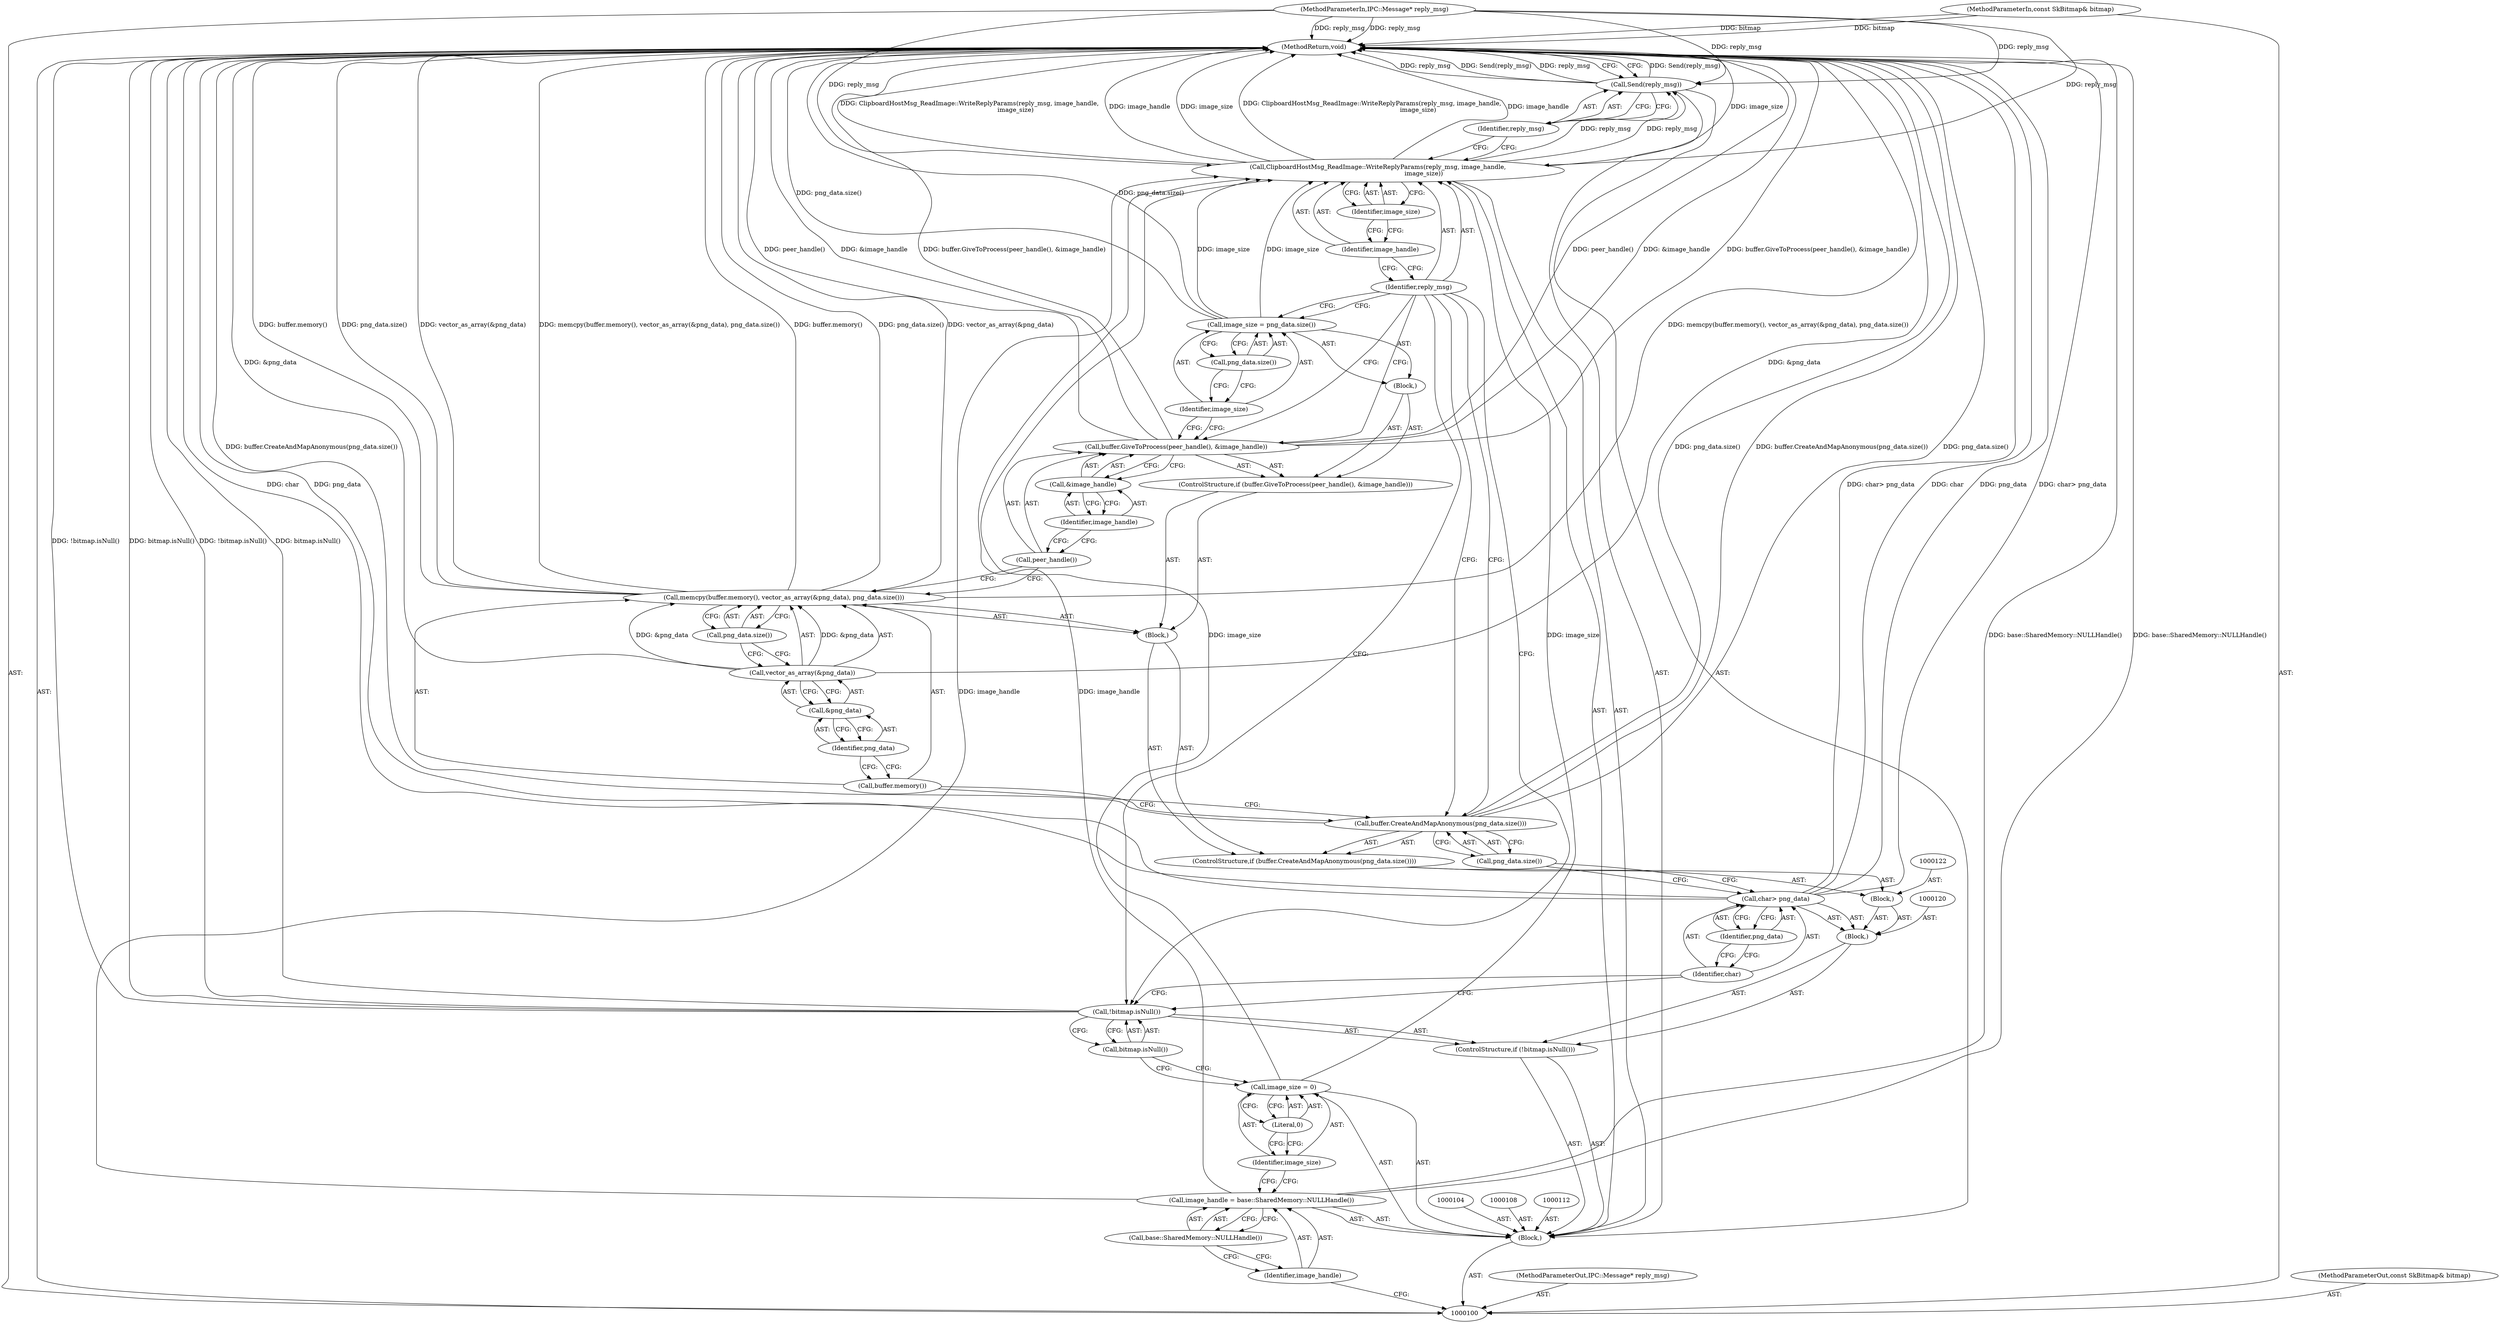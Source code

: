 digraph "0_Chrome_87c724d81f0210494211cd36814c4cb2cf4c4bd1_0" {
"1000148" [label="(MethodReturn,void)"];
"1000121" [label="(Block,)"];
"1000124" [label="(Call,buffer.CreateAndMapAnonymous(png_data.size()))"];
"1000125" [label="(Call,png_data.size())"];
"1000126" [label="(Block,)"];
"1000123" [label="(ControlStructure,if (buffer.CreateAndMapAnonymous(png_data.size())))"];
"1000102" [label="(MethodParameterIn,IPC::Message* reply_msg)"];
"1000223" [label="(MethodParameterOut,IPC::Message* reply_msg)"];
"1000101" [label="(MethodParameterIn,const SkBitmap& bitmap)"];
"1000222" [label="(MethodParameterOut,const SkBitmap& bitmap)"];
"1000103" [label="(Block,)"];
"1000128" [label="(Call,buffer.memory())"];
"1000129" [label="(Call,vector_as_array(&png_data))"];
"1000130" [label="(Call,&png_data)"];
"1000131" [label="(Identifier,png_data)"];
"1000132" [label="(Call,png_data.size())"];
"1000127" [label="(Call,memcpy(buffer.memory(), vector_as_array(&png_data), png_data.size()))"];
"1000134" [label="(Call,buffer.GiveToProcess(peer_handle(), &image_handle))"];
"1000135" [label="(Call,peer_handle())"];
"1000136" [label="(Call,&image_handle)"];
"1000137" [label="(Identifier,image_handle)"];
"1000138" [label="(Block,)"];
"1000133" [label="(ControlStructure,if (buffer.GiveToProcess(peer_handle(), &image_handle)))"];
"1000139" [label="(Call,image_size = png_data.size())"];
"1000140" [label="(Identifier,image_size)"];
"1000141" [label="(Call,png_data.size())"];
"1000142" [label="(Call,ClipboardHostMsg_ReadImage::WriteReplyParams(reply_msg, image_handle,\n                                               image_size))"];
"1000143" [label="(Identifier,reply_msg)"];
"1000144" [label="(Identifier,image_handle)"];
"1000145" [label="(Identifier,image_size)"];
"1000146" [label="(Call,Send(reply_msg))"];
"1000147" [label="(Identifier,reply_msg)"];
"1000105" [label="(Call,image_handle = base::SharedMemory::NULLHandle())"];
"1000106" [label="(Identifier,image_handle)"];
"1000107" [label="(Call,base::SharedMemory::NULLHandle())"];
"1000109" [label="(Call,image_size = 0)"];
"1000110" [label="(Identifier,image_size)"];
"1000111" [label="(Literal,0)"];
"1000113" [label="(ControlStructure,if (!bitmap.isNull()))"];
"1000114" [label="(Call,!bitmap.isNull())"];
"1000115" [label="(Call,bitmap.isNull())"];
"1000117" [label="(Call,char> png_data)"];
"1000118" [label="(Identifier,char)"];
"1000119" [label="(Identifier,png_data)"];
"1000116" [label="(Block,)"];
"1000148" -> "1000100"  [label="AST: "];
"1000148" -> "1000146"  [label="CFG: "];
"1000117" -> "1000148"  [label="DDG: char> png_data"];
"1000117" -> "1000148"  [label="DDG: char"];
"1000117" -> "1000148"  [label="DDG: png_data"];
"1000129" -> "1000148"  [label="DDG: &png_data"];
"1000142" -> "1000148"  [label="DDG: ClipboardHostMsg_ReadImage::WriteReplyParams(reply_msg, image_handle,\n                                               image_size)"];
"1000142" -> "1000148"  [label="DDG: image_handle"];
"1000142" -> "1000148"  [label="DDG: image_size"];
"1000124" -> "1000148"  [label="DDG: png_data.size()"];
"1000124" -> "1000148"  [label="DDG: buffer.CreateAndMapAnonymous(png_data.size())"];
"1000105" -> "1000148"  [label="DDG: base::SharedMemory::NULLHandle()"];
"1000114" -> "1000148"  [label="DDG: !bitmap.isNull()"];
"1000114" -> "1000148"  [label="DDG: bitmap.isNull()"];
"1000127" -> "1000148"  [label="DDG: memcpy(buffer.memory(), vector_as_array(&png_data), png_data.size())"];
"1000127" -> "1000148"  [label="DDG: buffer.memory()"];
"1000127" -> "1000148"  [label="DDG: png_data.size()"];
"1000127" -> "1000148"  [label="DDG: vector_as_array(&png_data)"];
"1000102" -> "1000148"  [label="DDG: reply_msg"];
"1000146" -> "1000148"  [label="DDG: Send(reply_msg)"];
"1000146" -> "1000148"  [label="DDG: reply_msg"];
"1000139" -> "1000148"  [label="DDG: png_data.size()"];
"1000134" -> "1000148"  [label="DDG: buffer.GiveToProcess(peer_handle(), &image_handle)"];
"1000134" -> "1000148"  [label="DDG: peer_handle()"];
"1000134" -> "1000148"  [label="DDG: &image_handle"];
"1000101" -> "1000148"  [label="DDG: bitmap"];
"1000121" -> "1000116"  [label="AST: "];
"1000122" -> "1000121"  [label="AST: "];
"1000123" -> "1000121"  [label="AST: "];
"1000124" -> "1000123"  [label="AST: "];
"1000124" -> "1000125"  [label="CFG: "];
"1000125" -> "1000124"  [label="AST: "];
"1000128" -> "1000124"  [label="CFG: "];
"1000143" -> "1000124"  [label="CFG: "];
"1000124" -> "1000148"  [label="DDG: png_data.size()"];
"1000124" -> "1000148"  [label="DDG: buffer.CreateAndMapAnonymous(png_data.size())"];
"1000125" -> "1000124"  [label="AST: "];
"1000125" -> "1000117"  [label="CFG: "];
"1000124" -> "1000125"  [label="CFG: "];
"1000126" -> "1000123"  [label="AST: "];
"1000127" -> "1000126"  [label="AST: "];
"1000133" -> "1000126"  [label="AST: "];
"1000123" -> "1000121"  [label="AST: "];
"1000124" -> "1000123"  [label="AST: "];
"1000126" -> "1000123"  [label="AST: "];
"1000102" -> "1000100"  [label="AST: "];
"1000102" -> "1000148"  [label="DDG: reply_msg"];
"1000102" -> "1000142"  [label="DDG: reply_msg"];
"1000102" -> "1000146"  [label="DDG: reply_msg"];
"1000223" -> "1000100"  [label="AST: "];
"1000101" -> "1000100"  [label="AST: "];
"1000101" -> "1000148"  [label="DDG: bitmap"];
"1000222" -> "1000100"  [label="AST: "];
"1000103" -> "1000100"  [label="AST: "];
"1000104" -> "1000103"  [label="AST: "];
"1000105" -> "1000103"  [label="AST: "];
"1000108" -> "1000103"  [label="AST: "];
"1000109" -> "1000103"  [label="AST: "];
"1000112" -> "1000103"  [label="AST: "];
"1000113" -> "1000103"  [label="AST: "];
"1000142" -> "1000103"  [label="AST: "];
"1000146" -> "1000103"  [label="AST: "];
"1000128" -> "1000127"  [label="AST: "];
"1000128" -> "1000124"  [label="CFG: "];
"1000131" -> "1000128"  [label="CFG: "];
"1000129" -> "1000127"  [label="AST: "];
"1000129" -> "1000130"  [label="CFG: "];
"1000130" -> "1000129"  [label="AST: "];
"1000132" -> "1000129"  [label="CFG: "];
"1000129" -> "1000148"  [label="DDG: &png_data"];
"1000129" -> "1000127"  [label="DDG: &png_data"];
"1000130" -> "1000129"  [label="AST: "];
"1000130" -> "1000131"  [label="CFG: "];
"1000131" -> "1000130"  [label="AST: "];
"1000129" -> "1000130"  [label="CFG: "];
"1000131" -> "1000130"  [label="AST: "];
"1000131" -> "1000128"  [label="CFG: "];
"1000130" -> "1000131"  [label="CFG: "];
"1000132" -> "1000127"  [label="AST: "];
"1000132" -> "1000129"  [label="CFG: "];
"1000127" -> "1000132"  [label="CFG: "];
"1000127" -> "1000126"  [label="AST: "];
"1000127" -> "1000132"  [label="CFG: "];
"1000128" -> "1000127"  [label="AST: "];
"1000129" -> "1000127"  [label="AST: "];
"1000132" -> "1000127"  [label="AST: "];
"1000135" -> "1000127"  [label="CFG: "];
"1000127" -> "1000148"  [label="DDG: memcpy(buffer.memory(), vector_as_array(&png_data), png_data.size())"];
"1000127" -> "1000148"  [label="DDG: buffer.memory()"];
"1000127" -> "1000148"  [label="DDG: png_data.size()"];
"1000127" -> "1000148"  [label="DDG: vector_as_array(&png_data)"];
"1000129" -> "1000127"  [label="DDG: &png_data"];
"1000134" -> "1000133"  [label="AST: "];
"1000134" -> "1000136"  [label="CFG: "];
"1000135" -> "1000134"  [label="AST: "];
"1000136" -> "1000134"  [label="AST: "];
"1000140" -> "1000134"  [label="CFG: "];
"1000143" -> "1000134"  [label="CFG: "];
"1000134" -> "1000148"  [label="DDG: buffer.GiveToProcess(peer_handle(), &image_handle)"];
"1000134" -> "1000148"  [label="DDG: peer_handle()"];
"1000134" -> "1000148"  [label="DDG: &image_handle"];
"1000135" -> "1000134"  [label="AST: "];
"1000135" -> "1000127"  [label="CFG: "];
"1000137" -> "1000135"  [label="CFG: "];
"1000136" -> "1000134"  [label="AST: "];
"1000136" -> "1000137"  [label="CFG: "];
"1000137" -> "1000136"  [label="AST: "];
"1000134" -> "1000136"  [label="CFG: "];
"1000137" -> "1000136"  [label="AST: "];
"1000137" -> "1000135"  [label="CFG: "];
"1000136" -> "1000137"  [label="CFG: "];
"1000138" -> "1000133"  [label="AST: "];
"1000139" -> "1000138"  [label="AST: "];
"1000133" -> "1000126"  [label="AST: "];
"1000134" -> "1000133"  [label="AST: "];
"1000138" -> "1000133"  [label="AST: "];
"1000139" -> "1000138"  [label="AST: "];
"1000139" -> "1000141"  [label="CFG: "];
"1000140" -> "1000139"  [label="AST: "];
"1000141" -> "1000139"  [label="AST: "];
"1000143" -> "1000139"  [label="CFG: "];
"1000139" -> "1000148"  [label="DDG: png_data.size()"];
"1000139" -> "1000142"  [label="DDG: image_size"];
"1000140" -> "1000139"  [label="AST: "];
"1000140" -> "1000134"  [label="CFG: "];
"1000141" -> "1000140"  [label="CFG: "];
"1000141" -> "1000139"  [label="AST: "];
"1000141" -> "1000140"  [label="CFG: "];
"1000139" -> "1000141"  [label="CFG: "];
"1000142" -> "1000103"  [label="AST: "];
"1000142" -> "1000145"  [label="CFG: "];
"1000143" -> "1000142"  [label="AST: "];
"1000144" -> "1000142"  [label="AST: "];
"1000145" -> "1000142"  [label="AST: "];
"1000147" -> "1000142"  [label="CFG: "];
"1000142" -> "1000148"  [label="DDG: ClipboardHostMsg_ReadImage::WriteReplyParams(reply_msg, image_handle,\n                                               image_size)"];
"1000142" -> "1000148"  [label="DDG: image_handle"];
"1000142" -> "1000148"  [label="DDG: image_size"];
"1000102" -> "1000142"  [label="DDG: reply_msg"];
"1000105" -> "1000142"  [label="DDG: image_handle"];
"1000139" -> "1000142"  [label="DDG: image_size"];
"1000109" -> "1000142"  [label="DDG: image_size"];
"1000142" -> "1000146"  [label="DDG: reply_msg"];
"1000143" -> "1000142"  [label="AST: "];
"1000143" -> "1000139"  [label="CFG: "];
"1000143" -> "1000134"  [label="CFG: "];
"1000143" -> "1000124"  [label="CFG: "];
"1000143" -> "1000114"  [label="CFG: "];
"1000144" -> "1000143"  [label="CFG: "];
"1000144" -> "1000142"  [label="AST: "];
"1000144" -> "1000143"  [label="CFG: "];
"1000145" -> "1000144"  [label="CFG: "];
"1000145" -> "1000142"  [label="AST: "];
"1000145" -> "1000144"  [label="CFG: "];
"1000142" -> "1000145"  [label="CFG: "];
"1000146" -> "1000103"  [label="AST: "];
"1000146" -> "1000147"  [label="CFG: "];
"1000147" -> "1000146"  [label="AST: "];
"1000148" -> "1000146"  [label="CFG: "];
"1000146" -> "1000148"  [label="DDG: Send(reply_msg)"];
"1000146" -> "1000148"  [label="DDG: reply_msg"];
"1000142" -> "1000146"  [label="DDG: reply_msg"];
"1000102" -> "1000146"  [label="DDG: reply_msg"];
"1000147" -> "1000146"  [label="AST: "];
"1000147" -> "1000142"  [label="CFG: "];
"1000146" -> "1000147"  [label="CFG: "];
"1000105" -> "1000103"  [label="AST: "];
"1000105" -> "1000107"  [label="CFG: "];
"1000106" -> "1000105"  [label="AST: "];
"1000107" -> "1000105"  [label="AST: "];
"1000110" -> "1000105"  [label="CFG: "];
"1000105" -> "1000148"  [label="DDG: base::SharedMemory::NULLHandle()"];
"1000105" -> "1000142"  [label="DDG: image_handle"];
"1000106" -> "1000105"  [label="AST: "];
"1000106" -> "1000100"  [label="CFG: "];
"1000107" -> "1000106"  [label="CFG: "];
"1000107" -> "1000105"  [label="AST: "];
"1000107" -> "1000106"  [label="CFG: "];
"1000105" -> "1000107"  [label="CFG: "];
"1000109" -> "1000103"  [label="AST: "];
"1000109" -> "1000111"  [label="CFG: "];
"1000110" -> "1000109"  [label="AST: "];
"1000111" -> "1000109"  [label="AST: "];
"1000115" -> "1000109"  [label="CFG: "];
"1000109" -> "1000142"  [label="DDG: image_size"];
"1000110" -> "1000109"  [label="AST: "];
"1000110" -> "1000105"  [label="CFG: "];
"1000111" -> "1000110"  [label="CFG: "];
"1000111" -> "1000109"  [label="AST: "];
"1000111" -> "1000110"  [label="CFG: "];
"1000109" -> "1000111"  [label="CFG: "];
"1000113" -> "1000103"  [label="AST: "];
"1000114" -> "1000113"  [label="AST: "];
"1000116" -> "1000113"  [label="AST: "];
"1000114" -> "1000113"  [label="AST: "];
"1000114" -> "1000115"  [label="CFG: "];
"1000115" -> "1000114"  [label="AST: "];
"1000118" -> "1000114"  [label="CFG: "];
"1000143" -> "1000114"  [label="CFG: "];
"1000114" -> "1000148"  [label="DDG: !bitmap.isNull()"];
"1000114" -> "1000148"  [label="DDG: bitmap.isNull()"];
"1000115" -> "1000114"  [label="AST: "];
"1000115" -> "1000109"  [label="CFG: "];
"1000114" -> "1000115"  [label="CFG: "];
"1000117" -> "1000116"  [label="AST: "];
"1000117" -> "1000119"  [label="CFG: "];
"1000118" -> "1000117"  [label="AST: "];
"1000119" -> "1000117"  [label="AST: "];
"1000125" -> "1000117"  [label="CFG: "];
"1000117" -> "1000148"  [label="DDG: char> png_data"];
"1000117" -> "1000148"  [label="DDG: char"];
"1000117" -> "1000148"  [label="DDG: png_data"];
"1000118" -> "1000117"  [label="AST: "];
"1000118" -> "1000114"  [label="CFG: "];
"1000119" -> "1000118"  [label="CFG: "];
"1000119" -> "1000117"  [label="AST: "];
"1000119" -> "1000118"  [label="CFG: "];
"1000117" -> "1000119"  [label="CFG: "];
"1000116" -> "1000113"  [label="AST: "];
"1000117" -> "1000116"  [label="AST: "];
"1000120" -> "1000116"  [label="AST: "];
"1000121" -> "1000116"  [label="AST: "];
}
